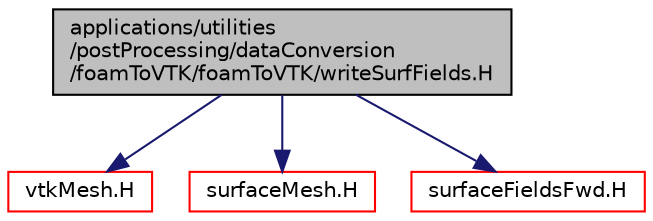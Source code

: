 digraph "applications/utilities/postProcessing/dataConversion/foamToVTK/foamToVTK/writeSurfFields.H"
{
  bgcolor="transparent";
  edge [fontname="Helvetica",fontsize="10",labelfontname="Helvetica",labelfontsize="10"];
  node [fontname="Helvetica",fontsize="10",shape=record];
  Node1 [label="applications/utilities\l/postProcessing/dataConversion\l/foamToVTK/foamToVTK/writeSurfFields.H",height=0.2,width=0.4,color="black", fillcolor="grey75", style="filled", fontcolor="black"];
  Node1 -> Node2 [color="midnightblue",fontsize="10",style="solid",fontname="Helvetica"];
  Node2 [label="vtkMesh.H",height=0.2,width=0.4,color="red",URL="$a04433.html"];
  Node1 -> Node3 [color="midnightblue",fontsize="10",style="solid",fontname="Helvetica"];
  Node3 [label="surfaceMesh.H",height=0.2,width=0.4,color="red",URL="$a06329.html"];
  Node1 -> Node4 [color="midnightblue",fontsize="10",style="solid",fontname="Helvetica"];
  Node4 [label="surfaceFieldsFwd.H",height=0.2,width=0.4,color="red",URL="$a05774.html"];
}
